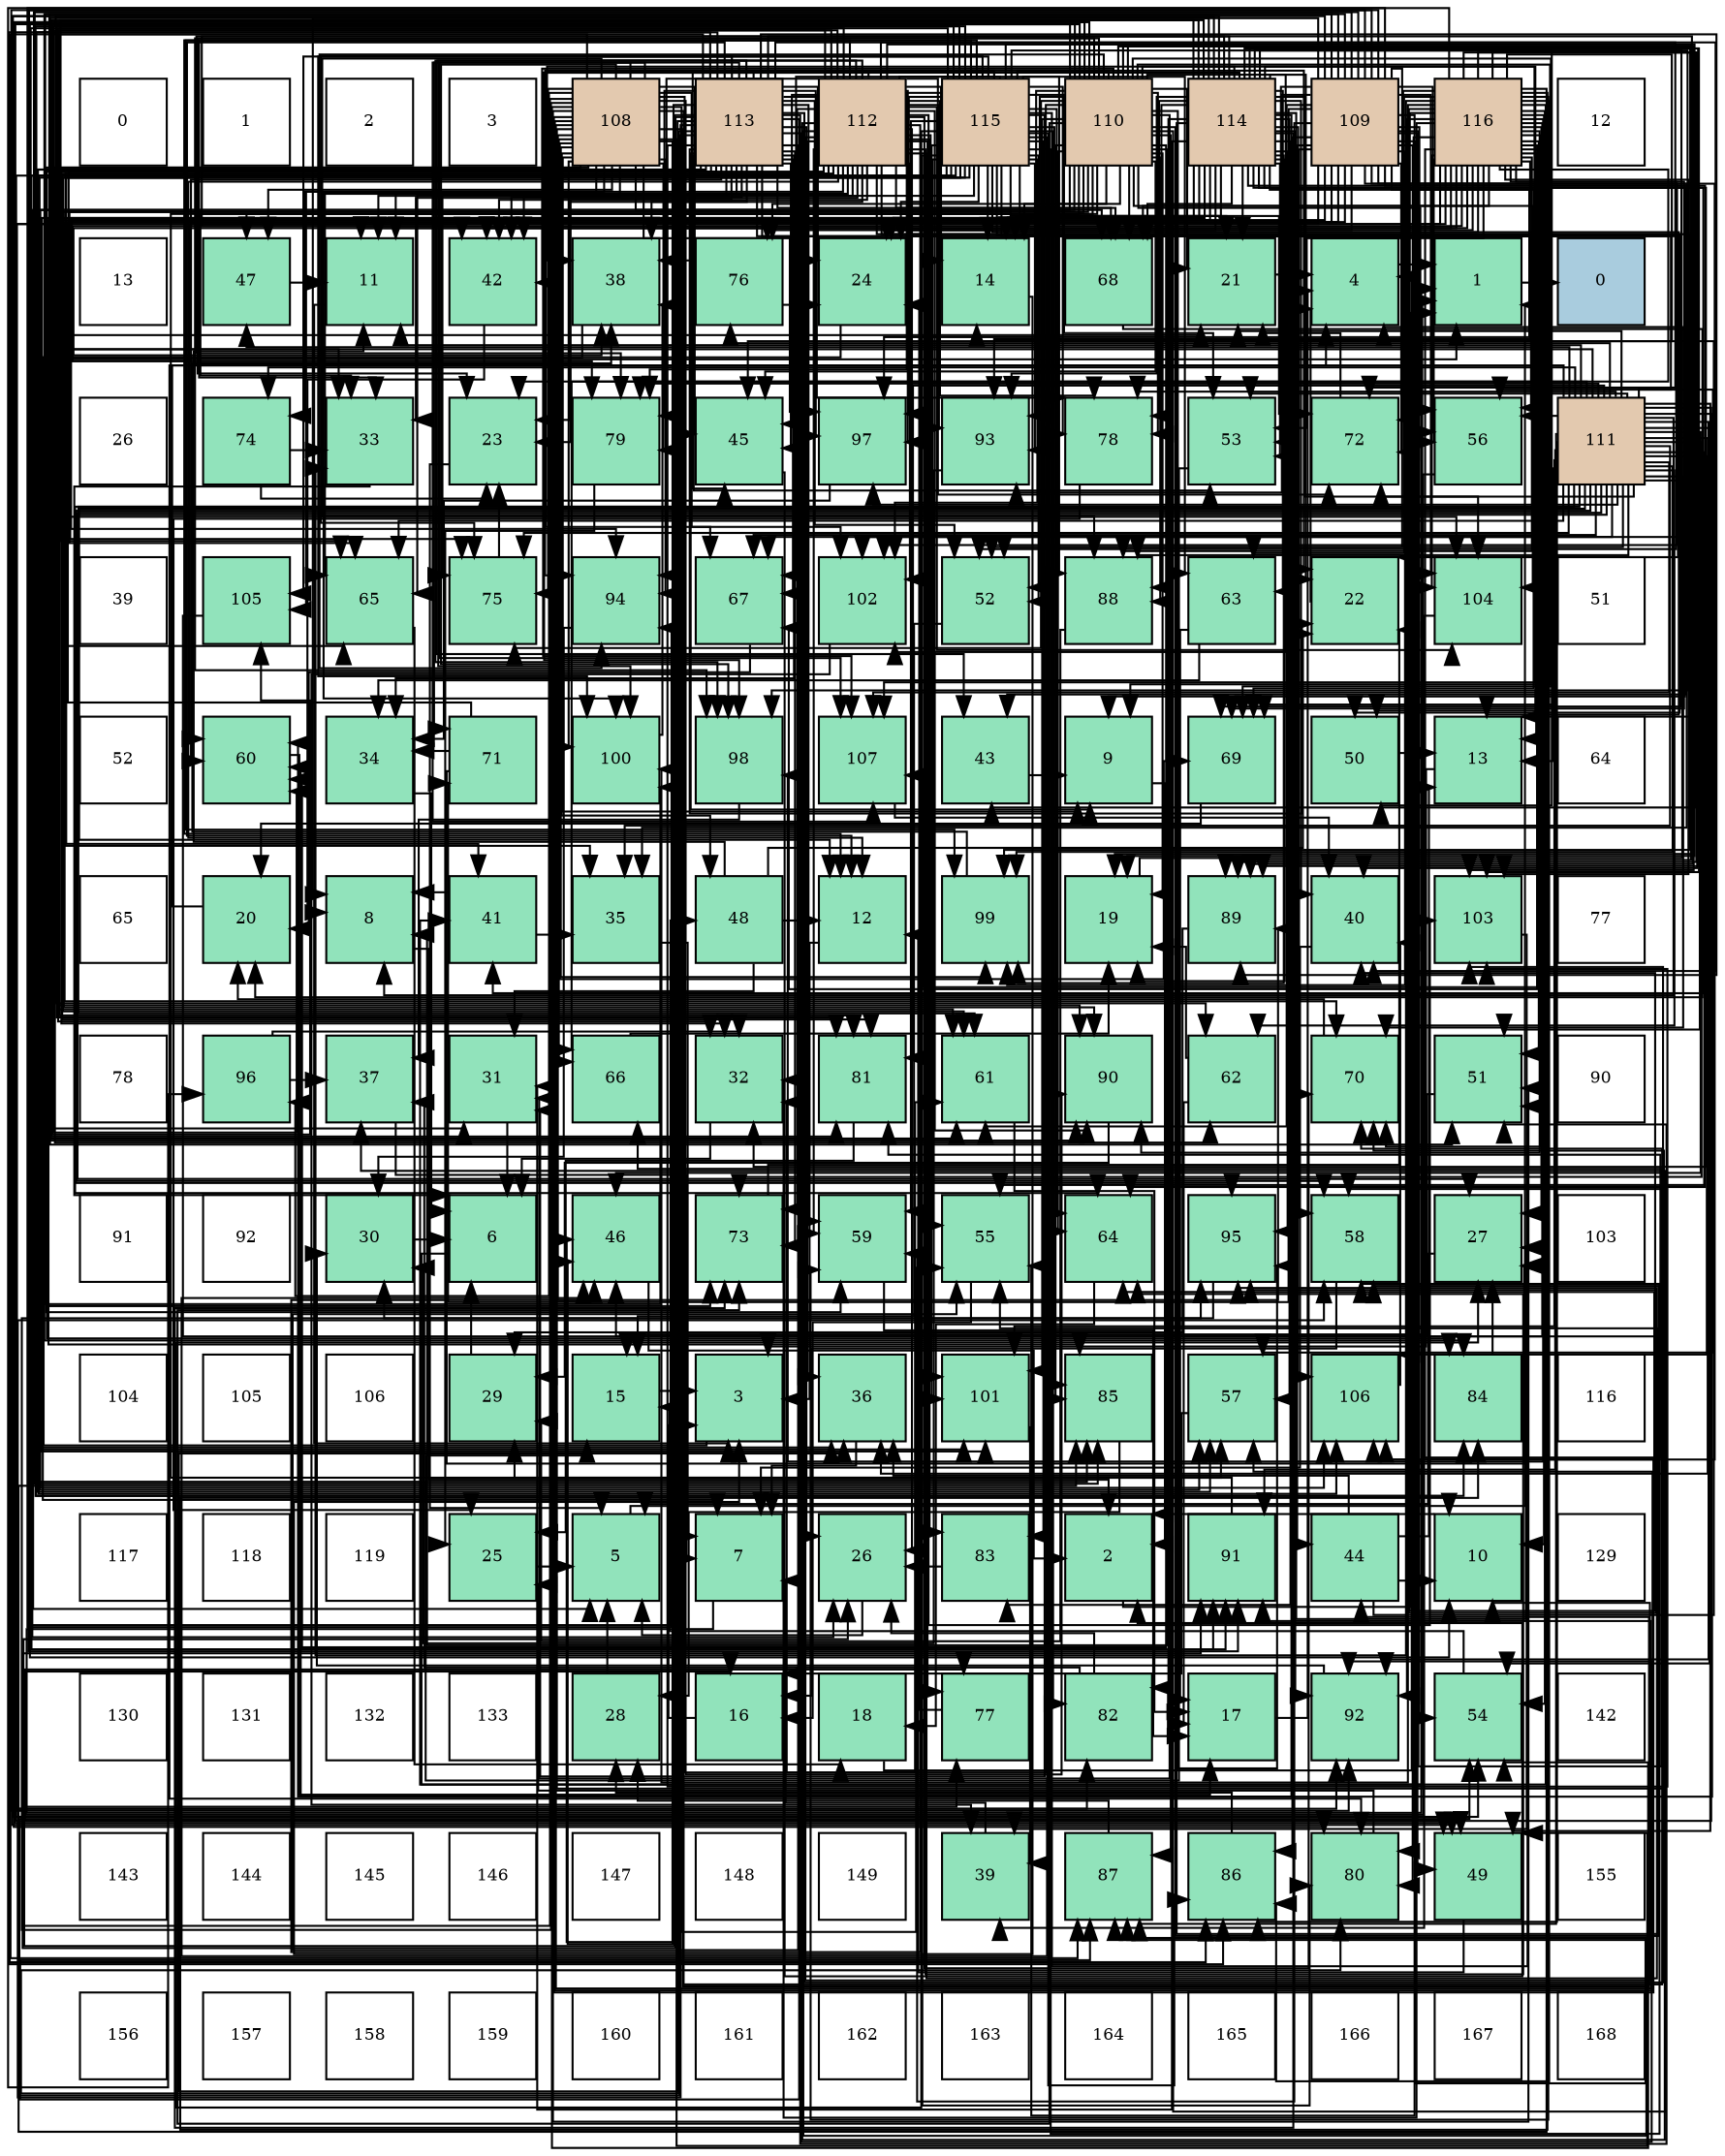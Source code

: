 digraph layout{
 rankdir=TB;
 splines=ortho;
 node [style=filled shape=square fixedsize=true width=0.6];
0[label="0", fontsize=8, fillcolor="#ffffff"];
1[label="1", fontsize=8, fillcolor="#ffffff"];
2[label="2", fontsize=8, fillcolor="#ffffff"];
3[label="3", fontsize=8, fillcolor="#ffffff"];
4[label="108", fontsize=8, fillcolor="#e3c9af"];
5[label="113", fontsize=8, fillcolor="#e3c9af"];
6[label="112", fontsize=8, fillcolor="#e3c9af"];
7[label="115", fontsize=8, fillcolor="#e3c9af"];
8[label="110", fontsize=8, fillcolor="#e3c9af"];
9[label="114", fontsize=8, fillcolor="#e3c9af"];
10[label="109", fontsize=8, fillcolor="#e3c9af"];
11[label="116", fontsize=8, fillcolor="#e3c9af"];
12[label="12", fontsize=8, fillcolor="#ffffff"];
13[label="13", fontsize=8, fillcolor="#ffffff"];
14[label="47", fontsize=8, fillcolor="#91e3bb"];
15[label="11", fontsize=8, fillcolor="#91e3bb"];
16[label="42", fontsize=8, fillcolor="#91e3bb"];
17[label="38", fontsize=8, fillcolor="#91e3bb"];
18[label="76", fontsize=8, fillcolor="#91e3bb"];
19[label="24", fontsize=8, fillcolor="#91e3bb"];
20[label="14", fontsize=8, fillcolor="#91e3bb"];
21[label="68", fontsize=8, fillcolor="#91e3bb"];
22[label="21", fontsize=8, fillcolor="#91e3bb"];
23[label="4", fontsize=8, fillcolor="#91e3bb"];
24[label="1", fontsize=8, fillcolor="#91e3bb"];
25[label="0", fontsize=8, fillcolor="#a9ccde"];
26[label="26", fontsize=8, fillcolor="#ffffff"];
27[label="74", fontsize=8, fillcolor="#91e3bb"];
28[label="33", fontsize=8, fillcolor="#91e3bb"];
29[label="23", fontsize=8, fillcolor="#91e3bb"];
30[label="79", fontsize=8, fillcolor="#91e3bb"];
31[label="45", fontsize=8, fillcolor="#91e3bb"];
32[label="97", fontsize=8, fillcolor="#91e3bb"];
33[label="93", fontsize=8, fillcolor="#91e3bb"];
34[label="78", fontsize=8, fillcolor="#91e3bb"];
35[label="53", fontsize=8, fillcolor="#91e3bb"];
36[label="72", fontsize=8, fillcolor="#91e3bb"];
37[label="56", fontsize=8, fillcolor="#91e3bb"];
38[label="111", fontsize=8, fillcolor="#e3c9af"];
39[label="39", fontsize=8, fillcolor="#ffffff"];
40[label="105", fontsize=8, fillcolor="#91e3bb"];
41[label="65", fontsize=8, fillcolor="#91e3bb"];
42[label="75", fontsize=8, fillcolor="#91e3bb"];
43[label="94", fontsize=8, fillcolor="#91e3bb"];
44[label="67", fontsize=8, fillcolor="#91e3bb"];
45[label="102", fontsize=8, fillcolor="#91e3bb"];
46[label="52", fontsize=8, fillcolor="#91e3bb"];
47[label="88", fontsize=8, fillcolor="#91e3bb"];
48[label="63", fontsize=8, fillcolor="#91e3bb"];
49[label="22", fontsize=8, fillcolor="#91e3bb"];
50[label="104", fontsize=8, fillcolor="#91e3bb"];
51[label="51", fontsize=8, fillcolor="#ffffff"];
52[label="52", fontsize=8, fillcolor="#ffffff"];
53[label="60", fontsize=8, fillcolor="#91e3bb"];
54[label="34", fontsize=8, fillcolor="#91e3bb"];
55[label="71", fontsize=8, fillcolor="#91e3bb"];
56[label="100", fontsize=8, fillcolor="#91e3bb"];
57[label="98", fontsize=8, fillcolor="#91e3bb"];
58[label="107", fontsize=8, fillcolor="#91e3bb"];
59[label="43", fontsize=8, fillcolor="#91e3bb"];
60[label="9", fontsize=8, fillcolor="#91e3bb"];
61[label="69", fontsize=8, fillcolor="#91e3bb"];
62[label="50", fontsize=8, fillcolor="#91e3bb"];
63[label="13", fontsize=8, fillcolor="#91e3bb"];
64[label="64", fontsize=8, fillcolor="#ffffff"];
65[label="65", fontsize=8, fillcolor="#ffffff"];
66[label="20", fontsize=8, fillcolor="#91e3bb"];
67[label="8", fontsize=8, fillcolor="#91e3bb"];
68[label="41", fontsize=8, fillcolor="#91e3bb"];
69[label="35", fontsize=8, fillcolor="#91e3bb"];
70[label="48", fontsize=8, fillcolor="#91e3bb"];
71[label="12", fontsize=8, fillcolor="#91e3bb"];
72[label="99", fontsize=8, fillcolor="#91e3bb"];
73[label="19", fontsize=8, fillcolor="#91e3bb"];
74[label="89", fontsize=8, fillcolor="#91e3bb"];
75[label="40", fontsize=8, fillcolor="#91e3bb"];
76[label="103", fontsize=8, fillcolor="#91e3bb"];
77[label="77", fontsize=8, fillcolor="#ffffff"];
78[label="78", fontsize=8, fillcolor="#ffffff"];
79[label="96", fontsize=8, fillcolor="#91e3bb"];
80[label="37", fontsize=8, fillcolor="#91e3bb"];
81[label="31", fontsize=8, fillcolor="#91e3bb"];
82[label="66", fontsize=8, fillcolor="#91e3bb"];
83[label="32", fontsize=8, fillcolor="#91e3bb"];
84[label="81", fontsize=8, fillcolor="#91e3bb"];
85[label="61", fontsize=8, fillcolor="#91e3bb"];
86[label="90", fontsize=8, fillcolor="#91e3bb"];
87[label="62", fontsize=8, fillcolor="#91e3bb"];
88[label="70", fontsize=8, fillcolor="#91e3bb"];
89[label="51", fontsize=8, fillcolor="#91e3bb"];
90[label="90", fontsize=8, fillcolor="#ffffff"];
91[label="91", fontsize=8, fillcolor="#ffffff"];
92[label="92", fontsize=8, fillcolor="#ffffff"];
93[label="30", fontsize=8, fillcolor="#91e3bb"];
94[label="6", fontsize=8, fillcolor="#91e3bb"];
95[label="46", fontsize=8, fillcolor="#91e3bb"];
96[label="73", fontsize=8, fillcolor="#91e3bb"];
97[label="59", fontsize=8, fillcolor="#91e3bb"];
98[label="55", fontsize=8, fillcolor="#91e3bb"];
99[label="64", fontsize=8, fillcolor="#91e3bb"];
100[label="95", fontsize=8, fillcolor="#91e3bb"];
101[label="58", fontsize=8, fillcolor="#91e3bb"];
102[label="27", fontsize=8, fillcolor="#91e3bb"];
103[label="103", fontsize=8, fillcolor="#ffffff"];
104[label="104", fontsize=8, fillcolor="#ffffff"];
105[label="105", fontsize=8, fillcolor="#ffffff"];
106[label="106", fontsize=8, fillcolor="#ffffff"];
107[label="29", fontsize=8, fillcolor="#91e3bb"];
108[label="15", fontsize=8, fillcolor="#91e3bb"];
109[label="3", fontsize=8, fillcolor="#91e3bb"];
110[label="36", fontsize=8, fillcolor="#91e3bb"];
111[label="101", fontsize=8, fillcolor="#91e3bb"];
112[label="85", fontsize=8, fillcolor="#91e3bb"];
113[label="57", fontsize=8, fillcolor="#91e3bb"];
114[label="106", fontsize=8, fillcolor="#91e3bb"];
115[label="84", fontsize=8, fillcolor="#91e3bb"];
116[label="116", fontsize=8, fillcolor="#ffffff"];
117[label="117", fontsize=8, fillcolor="#ffffff"];
118[label="118", fontsize=8, fillcolor="#ffffff"];
119[label="119", fontsize=8, fillcolor="#ffffff"];
120[label="25", fontsize=8, fillcolor="#91e3bb"];
121[label="5", fontsize=8, fillcolor="#91e3bb"];
122[label="7", fontsize=8, fillcolor="#91e3bb"];
123[label="26", fontsize=8, fillcolor="#91e3bb"];
124[label="83", fontsize=8, fillcolor="#91e3bb"];
125[label="2", fontsize=8, fillcolor="#91e3bb"];
126[label="91", fontsize=8, fillcolor="#91e3bb"];
127[label="44", fontsize=8, fillcolor="#91e3bb"];
128[label="10", fontsize=8, fillcolor="#91e3bb"];
129[label="129", fontsize=8, fillcolor="#ffffff"];
130[label="130", fontsize=8, fillcolor="#ffffff"];
131[label="131", fontsize=8, fillcolor="#ffffff"];
132[label="132", fontsize=8, fillcolor="#ffffff"];
133[label="133", fontsize=8, fillcolor="#ffffff"];
134[label="28", fontsize=8, fillcolor="#91e3bb"];
135[label="16", fontsize=8, fillcolor="#91e3bb"];
136[label="18", fontsize=8, fillcolor="#91e3bb"];
137[label="77", fontsize=8, fillcolor="#91e3bb"];
138[label="82", fontsize=8, fillcolor="#91e3bb"];
139[label="17", fontsize=8, fillcolor="#91e3bb"];
140[label="92", fontsize=8, fillcolor="#91e3bb"];
141[label="54", fontsize=8, fillcolor="#91e3bb"];
142[label="142", fontsize=8, fillcolor="#ffffff"];
143[label="143", fontsize=8, fillcolor="#ffffff"];
144[label="144", fontsize=8, fillcolor="#ffffff"];
145[label="145", fontsize=8, fillcolor="#ffffff"];
146[label="146", fontsize=8, fillcolor="#ffffff"];
147[label="147", fontsize=8, fillcolor="#ffffff"];
148[label="148", fontsize=8, fillcolor="#ffffff"];
149[label="149", fontsize=8, fillcolor="#ffffff"];
150[label="39", fontsize=8, fillcolor="#91e3bb"];
151[label="87", fontsize=8, fillcolor="#91e3bb"];
152[label="86", fontsize=8, fillcolor="#91e3bb"];
153[label="80", fontsize=8, fillcolor="#91e3bb"];
154[label="49", fontsize=8, fillcolor="#91e3bb"];
155[label="155", fontsize=8, fillcolor="#ffffff"];
156[label="156", fontsize=8, fillcolor="#ffffff"];
157[label="157", fontsize=8, fillcolor="#ffffff"];
158[label="158", fontsize=8, fillcolor="#ffffff"];
159[label="159", fontsize=8, fillcolor="#ffffff"];
160[label="160", fontsize=8, fillcolor="#ffffff"];
161[label="161", fontsize=8, fillcolor="#ffffff"];
162[label="162", fontsize=8, fillcolor="#ffffff"];
163[label="163", fontsize=8, fillcolor="#ffffff"];
164[label="164", fontsize=8, fillcolor="#ffffff"];
165[label="165", fontsize=8, fillcolor="#ffffff"];
166[label="166", fontsize=8, fillcolor="#ffffff"];
167[label="167", fontsize=8, fillcolor="#ffffff"];
168[label="168", fontsize=8, fillcolor="#ffffff"];
edge [constraint=false, style=vis];24 -> 25;
125 -> 24;
109 -> 24;
23 -> 24;
121 -> 24;
94 -> 24;
122 -> 24;
67 -> 125;
60 -> 125;
128 -> 125;
15 -> 109;
71 -> 109;
63 -> 109;
20 -> 109;
108 -> 109;
135 -> 109;
139 -> 23;
136 -> 23;
73 -> 23;
66 -> 23;
22 -> 23;
49 -> 23;
29 -> 121;
19 -> 121;
120 -> 121;
123 -> 121;
102 -> 121;
134 -> 121;
107 -> 94;
93 -> 94;
81 -> 94;
83 -> 94;
28 -> 94;
54 -> 94;
69 -> 122;
110 -> 122;
80 -> 122;
17 -> 122;
150 -> 122;
75 -> 122;
68 -> 67;
68 -> 69;
16 -> 67;
59 -> 60;
127 -> 128;
127 -> 63;
127 -> 20;
127 -> 110;
31 -> 125;
95 -> 125;
14 -> 15;
70 -> 15;
70 -> 71;
70 -> 49;
70 -> 81;
154 -> 71;
62 -> 63;
89 -> 108;
46 -> 108;
35 -> 108;
141 -> 108;
98 -> 135;
37 -> 135;
113 -> 135;
101 -> 135;
97 -> 139;
53 -> 139;
85 -> 139;
87 -> 139;
87 -> 73;
48 -> 139;
48 -> 54;
99 -> 136;
41 -> 136;
82 -> 73;
44 -> 66;
21 -> 66;
61 -> 66;
88 -> 66;
55 -> 22;
55 -> 102;
55 -> 54;
36 -> 22;
96 -> 49;
27 -> 29;
27 -> 28;
42 -> 29;
18 -> 19;
18 -> 17;
137 -> 19;
34 -> 120;
30 -> 120;
153 -> 120;
84 -> 120;
138 -> 123;
138 -> 80;
124 -> 123;
115 -> 102;
112 -> 134;
152 -> 134;
151 -> 134;
47 -> 107;
74 -> 107;
86 -> 107;
126 -> 107;
140 -> 93;
33 -> 93;
43 -> 93;
100 -> 93;
79 -> 83;
79 -> 80;
32 -> 54;
57 -> 80;
72 -> 17;
56 -> 17;
111 -> 150;
45 -> 150;
76 -> 150;
50 -> 150;
40 -> 75;
114 -> 75;
58 -> 75;
4 -> 60;
4 -> 123;
4 -> 16;
4 -> 127;
4 -> 31;
4 -> 95;
4 -> 14;
4 -> 70;
4 -> 154;
4 -> 89;
4 -> 141;
4 -> 98;
4 -> 113;
4 -> 97;
4 -> 85;
4 -> 87;
4 -> 82;
4 -> 21;
4 -> 61;
4 -> 88;
4 -> 55;
4 -> 27;
4 -> 42;
4 -> 30;
4 -> 152;
4 -> 47;
4 -> 74;
4 -> 86;
4 -> 126;
4 -> 43;
4 -> 100;
4 -> 79;
4 -> 32;
4 -> 57;
4 -> 72;
4 -> 56;
4 -> 45;
4 -> 76;
4 -> 40;
4 -> 114;
4 -> 58;
10 -> 67;
10 -> 60;
10 -> 69;
10 -> 127;
10 -> 70;
10 -> 154;
10 -> 46;
10 -> 35;
10 -> 141;
10 -> 98;
10 -> 37;
10 -> 101;
10 -> 97;
10 -> 53;
10 -> 85;
10 -> 87;
10 -> 41;
10 -> 82;
10 -> 88;
10 -> 55;
10 -> 36;
10 -> 96;
10 -> 18;
10 -> 153;
10 -> 115;
10 -> 112;
10 -> 152;
10 -> 151;
10 -> 86;
10 -> 126;
10 -> 140;
10 -> 33;
10 -> 43;
10 -> 79;
10 -> 32;
10 -> 72;
10 -> 56;
10 -> 111;
10 -> 45;
10 -> 50;
10 -> 114;
8 -> 67;
8 -> 60;
8 -> 128;
8 -> 63;
8 -> 20;
8 -> 73;
8 -> 22;
8 -> 49;
8 -> 29;
8 -> 123;
8 -> 81;
8 -> 83;
8 -> 28;
8 -> 80;
8 -> 16;
8 -> 31;
8 -> 14;
8 -> 154;
8 -> 46;
8 -> 37;
8 -> 113;
8 -> 101;
8 -> 53;
8 -> 99;
8 -> 41;
8 -> 44;
8 -> 21;
8 -> 61;
8 -> 96;
8 -> 42;
8 -> 18;
8 -> 34;
8 -> 153;
8 -> 112;
8 -> 151;
8 -> 47;
8 -> 74;
8 -> 86;
8 -> 140;
8 -> 33;
8 -> 43;
8 -> 100;
8 -> 57;
8 -> 111;
8 -> 76;
8 -> 50;
8 -> 40;
8 -> 114;
8 -> 58;
38 -> 67;
38 -> 15;
38 -> 71;
38 -> 63;
38 -> 22;
38 -> 102;
38 -> 69;
38 -> 110;
38 -> 95;
38 -> 14;
38 -> 154;
38 -> 89;
38 -> 46;
38 -> 35;
38 -> 141;
38 -> 98;
38 -> 37;
38 -> 113;
38 -> 101;
38 -> 53;
38 -> 85;
38 -> 87;
38 -> 99;
38 -> 41;
38 -> 82;
38 -> 44;
38 -> 61;
38 -> 88;
38 -> 36;
38 -> 96;
38 -> 27;
38 -> 42;
38 -> 18;
38 -> 137;
38 -> 34;
38 -> 30;
38 -> 153;
38 -> 84;
38 -> 112;
38 -> 152;
38 -> 151;
38 -> 47;
38 -> 126;
38 -> 140;
38 -> 100;
38 -> 32;
38 -> 72;
38 -> 111;
38 -> 45;
38 -> 114;
38 -> 58;
6 -> 128;
6 -> 71;
6 -> 20;
6 -> 49;
6 -> 29;
6 -> 123;
6 -> 81;
6 -> 83;
6 -> 28;
6 -> 69;
6 -> 110;
6 -> 75;
6 -> 16;
6 -> 59;
6 -> 31;
6 -> 95;
6 -> 62;
6 -> 101;
6 -> 97;
6 -> 85;
6 -> 99;
6 -> 41;
6 -> 21;
6 -> 88;
6 -> 36;
6 -> 96;
6 -> 42;
6 -> 137;
6 -> 34;
6 -> 84;
6 -> 124;
6 -> 115;
6 -> 151;
6 -> 47;
6 -> 74;
6 -> 86;
6 -> 126;
6 -> 33;
6 -> 43;
6 -> 100;
6 -> 32;
6 -> 57;
6 -> 72;
6 -> 56;
6 -> 111;
6 -> 45;
6 -> 76;
6 -> 50;
6 -> 58;
5 -> 60;
5 -> 15;
5 -> 71;
5 -> 73;
5 -> 49;
5 -> 29;
5 -> 19;
5 -> 123;
5 -> 83;
5 -> 54;
5 -> 110;
5 -> 17;
5 -> 16;
5 -> 31;
5 -> 95;
5 -> 89;
5 -> 46;
5 -> 35;
5 -> 141;
5 -> 98;
5 -> 37;
5 -> 113;
5 -> 101;
5 -> 97;
5 -> 53;
5 -> 41;
5 -> 44;
5 -> 21;
5 -> 61;
5 -> 88;
5 -> 36;
5 -> 96;
5 -> 137;
5 -> 34;
5 -> 30;
5 -> 153;
5 -> 84;
5 -> 115;
5 -> 112;
5 -> 152;
5 -> 151;
5 -> 74;
5 -> 126;
5 -> 140;
5 -> 32;
5 -> 57;
5 -> 56;
5 -> 76;
5 -> 50;
5 -> 40;
5 -> 58;
9 -> 20;
9 -> 73;
9 -> 22;
9 -> 19;
9 -> 102;
9 -> 81;
9 -> 83;
9 -> 28;
9 -> 110;
9 -> 17;
9 -> 75;
9 -> 68;
9 -> 16;
9 -> 59;
9 -> 31;
9 -> 154;
9 -> 62;
9 -> 89;
9 -> 35;
9 -> 141;
9 -> 98;
9 -> 113;
9 -> 53;
9 -> 85;
9 -> 48;
9 -> 99;
9 -> 41;
9 -> 44;
9 -> 21;
9 -> 61;
9 -> 96;
9 -> 42;
9 -> 34;
9 -> 30;
9 -> 84;
9 -> 138;
9 -> 124;
9 -> 47;
9 -> 74;
9 -> 140;
9 -> 33;
9 -> 100;
9 -> 57;
9 -> 72;
9 -> 111;
9 -> 45;
9 -> 76;
9 -> 50;
9 -> 114;
7 -> 128;
7 -> 15;
7 -> 71;
7 -> 63;
7 -> 20;
7 -> 73;
7 -> 22;
7 -> 49;
7 -> 19;
7 -> 102;
7 -> 81;
7 -> 28;
7 -> 68;
7 -> 95;
7 -> 154;
7 -> 62;
7 -> 89;
7 -> 46;
7 -> 35;
7 -> 98;
7 -> 37;
7 -> 113;
7 -> 101;
7 -> 97;
7 -> 53;
7 -> 85;
7 -> 48;
7 -> 99;
7 -> 44;
7 -> 36;
7 -> 42;
7 -> 34;
7 -> 30;
7 -> 153;
7 -> 84;
7 -> 138;
7 -> 124;
7 -> 112;
7 -> 152;
7 -> 86;
7 -> 126;
7 -> 33;
7 -> 43;
7 -> 32;
7 -> 72;
7 -> 56;
7 -> 111;
7 -> 45;
7 -> 114;
11 -> 128;
11 -> 15;
11 -> 63;
11 -> 20;
11 -> 29;
11 -> 19;
11 -> 102;
11 -> 83;
11 -> 28;
11 -> 17;
11 -> 75;
11 -> 68;
11 -> 16;
11 -> 59;
11 -> 31;
11 -> 95;
11 -> 89;
11 -> 46;
11 -> 35;
11 -> 141;
11 -> 37;
11 -> 97;
11 -> 48;
11 -> 99;
11 -> 44;
11 -> 21;
11 -> 61;
11 -> 88;
11 -> 36;
11 -> 30;
11 -> 153;
11 -> 84;
11 -> 138;
11 -> 115;
11 -> 112;
11 -> 152;
11 -> 151;
11 -> 47;
11 -> 74;
11 -> 86;
11 -> 140;
11 -> 33;
11 -> 43;
11 -> 100;
11 -> 57;
11 -> 56;
11 -> 76;
11 -> 50;
11 -> 58;
edge [constraint=true, style=invis];
0 -> 13 -> 26 -> 39 -> 52 -> 65 -> 78 -> 91 -> 104 -> 117 -> 130 -> 143 -> 156;
1 -> 14 -> 27 -> 40 -> 53 -> 66 -> 79 -> 92 -> 105 -> 118 -> 131 -> 144 -> 157;
2 -> 15 -> 28 -> 41 -> 54 -> 67 -> 80 -> 93 -> 106 -> 119 -> 132 -> 145 -> 158;
3 -> 16 -> 29 -> 42 -> 55 -> 68 -> 81 -> 94 -> 107 -> 120 -> 133 -> 146 -> 159;
4 -> 17 -> 30 -> 43 -> 56 -> 69 -> 82 -> 95 -> 108 -> 121 -> 134 -> 147 -> 160;
5 -> 18 -> 31 -> 44 -> 57 -> 70 -> 83 -> 96 -> 109 -> 122 -> 135 -> 148 -> 161;
6 -> 19 -> 32 -> 45 -> 58 -> 71 -> 84 -> 97 -> 110 -> 123 -> 136 -> 149 -> 162;
7 -> 20 -> 33 -> 46 -> 59 -> 72 -> 85 -> 98 -> 111 -> 124 -> 137 -> 150 -> 163;
8 -> 21 -> 34 -> 47 -> 60 -> 73 -> 86 -> 99 -> 112 -> 125 -> 138 -> 151 -> 164;
9 -> 22 -> 35 -> 48 -> 61 -> 74 -> 87 -> 100 -> 113 -> 126 -> 139 -> 152 -> 165;
10 -> 23 -> 36 -> 49 -> 62 -> 75 -> 88 -> 101 -> 114 -> 127 -> 140 -> 153 -> 166;
11 -> 24 -> 37 -> 50 -> 63 -> 76 -> 89 -> 102 -> 115 -> 128 -> 141 -> 154 -> 167;
12 -> 25 -> 38 -> 51 -> 64 -> 77 -> 90 -> 103 -> 116 -> 129 -> 142 -> 155 -> 168;
rank = same {0 -> 1 -> 2 -> 3 -> 4 -> 5 -> 6 -> 7 -> 8 -> 9 -> 10 -> 11 -> 12};
rank = same {13 -> 14 -> 15 -> 16 -> 17 -> 18 -> 19 -> 20 -> 21 -> 22 -> 23 -> 24 -> 25};
rank = same {26 -> 27 -> 28 -> 29 -> 30 -> 31 -> 32 -> 33 -> 34 -> 35 -> 36 -> 37 -> 38};
rank = same {39 -> 40 -> 41 -> 42 -> 43 -> 44 -> 45 -> 46 -> 47 -> 48 -> 49 -> 50 -> 51};
rank = same {52 -> 53 -> 54 -> 55 -> 56 -> 57 -> 58 -> 59 -> 60 -> 61 -> 62 -> 63 -> 64};
rank = same {65 -> 66 -> 67 -> 68 -> 69 -> 70 -> 71 -> 72 -> 73 -> 74 -> 75 -> 76 -> 77};
rank = same {78 -> 79 -> 80 -> 81 -> 82 -> 83 -> 84 -> 85 -> 86 -> 87 -> 88 -> 89 -> 90};
rank = same {91 -> 92 -> 93 -> 94 -> 95 -> 96 -> 97 -> 98 -> 99 -> 100 -> 101 -> 102 -> 103};
rank = same {104 -> 105 -> 106 -> 107 -> 108 -> 109 -> 110 -> 111 -> 112 -> 113 -> 114 -> 115 -> 116};
rank = same {117 -> 118 -> 119 -> 120 -> 121 -> 122 -> 123 -> 124 -> 125 -> 126 -> 127 -> 128 -> 129};
rank = same {130 -> 131 -> 132 -> 133 -> 134 -> 135 -> 136 -> 137 -> 138 -> 139 -> 140 -> 141 -> 142};
rank = same {143 -> 144 -> 145 -> 146 -> 147 -> 148 -> 149 -> 150 -> 151 -> 152 -> 153 -> 154 -> 155};
rank = same {156 -> 157 -> 158 -> 159 -> 160 -> 161 -> 162 -> 163 -> 164 -> 165 -> 166 -> 167 -> 168};
}